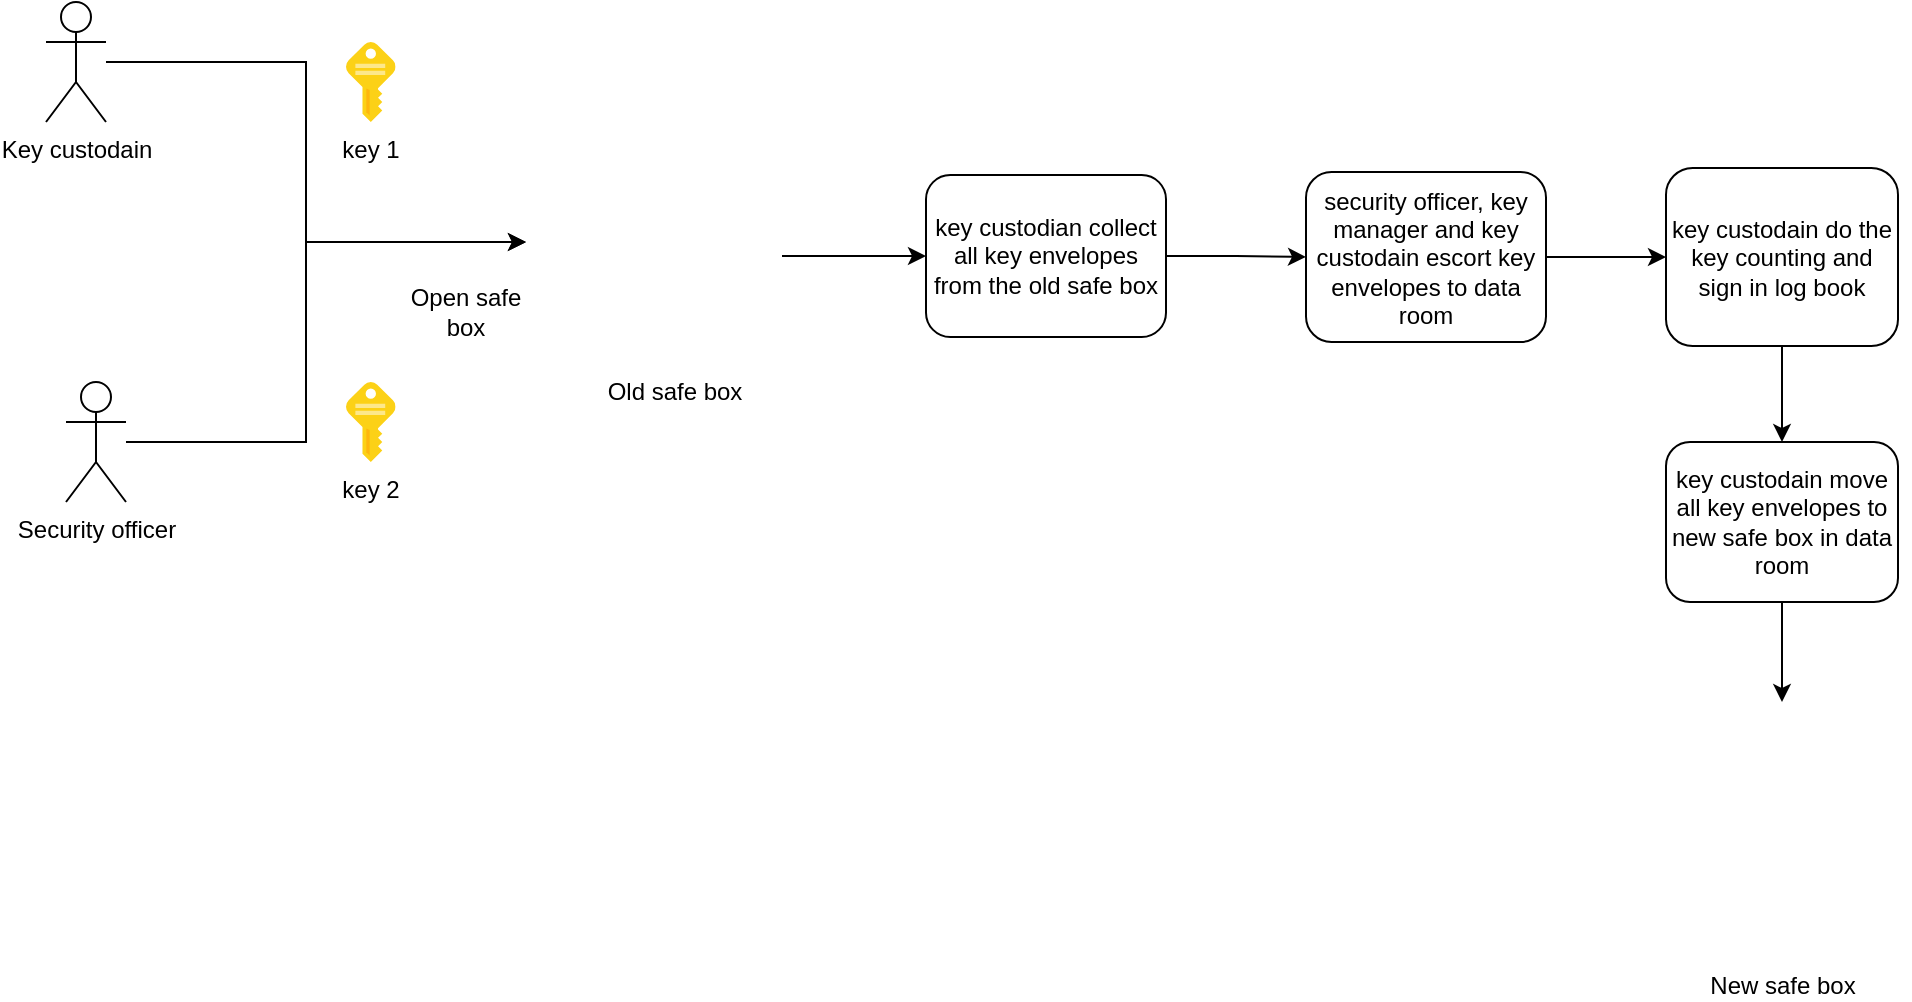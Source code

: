 <mxfile version="21.6.6" type="github">
  <diagram name="MoveKeyVaultFlow" id="aMtHDYgJqgtduURzYr6P">
    <mxGraphModel dx="1290" dy="558" grid="1" gridSize="10" guides="1" tooltips="1" connect="1" arrows="1" fold="1" page="1" pageScale="1" pageWidth="827" pageHeight="1169" math="0" shadow="0">
      <root>
        <mxCell id="0" />
        <mxCell id="1" parent="0" />
        <mxCell id="UNII_tpzUk51Md-NJ-O0-4" style="edgeStyle=orthogonalEdgeStyle;rounded=0;orthogonalLoop=1;jettySize=auto;html=1;entryX=0;entryY=0.5;entryDx=0;entryDy=0;" parent="1" source="UNII_tpzUk51Md-NJ-O0-2" edge="1">
          <mxGeometry relative="1" as="geometry">
            <mxPoint x="270" y="180" as="targetPoint" />
            <Array as="points">
              <mxPoint x="160" y="90" />
              <mxPoint x="160" y="180" />
            </Array>
          </mxGeometry>
        </mxCell>
        <mxCell id="UNII_tpzUk51Md-NJ-O0-2" value="Key custodain" style="shape=umlActor;verticalLabelPosition=bottom;verticalAlign=top;html=1;outlineConnect=0;" parent="1" vertex="1">
          <mxGeometry x="30" y="60" width="30" height="60" as="geometry" />
        </mxCell>
        <mxCell id="UNII_tpzUk51Md-NJ-O0-6" style="edgeStyle=orthogonalEdgeStyle;rounded=0;orthogonalLoop=1;jettySize=auto;html=1;entryX=0;entryY=0.5;entryDx=0;entryDy=0;" parent="1" source="UNII_tpzUk51Md-NJ-O0-3" edge="1">
          <mxGeometry relative="1" as="geometry">
            <Array as="points">
              <mxPoint x="160" y="280" />
              <mxPoint x="160" y="180" />
            </Array>
            <mxPoint x="270" y="180" as="targetPoint" />
          </mxGeometry>
        </mxCell>
        <mxCell id="UNII_tpzUk51Md-NJ-O0-3" value="Security officer" style="shape=umlActor;verticalLabelPosition=bottom;verticalAlign=top;html=1;outlineConnect=0;" parent="1" vertex="1">
          <mxGeometry x="40" y="250" width="30" height="60" as="geometry" />
        </mxCell>
        <mxCell id="_Y21deKDa9zt7beMRNQG-4" value="&lt;div&gt;key 1&lt;/div&gt;" style="image;sketch=0;aspect=fixed;html=1;points=[];align=center;fontSize=12;image=img/lib/mscae/Key.svg;" vertex="1" parent="1">
          <mxGeometry x="180" y="80" width="24.8" height="40" as="geometry" />
        </mxCell>
        <mxCell id="_Y21deKDa9zt7beMRNQG-5" value="key 2" style="image;sketch=0;aspect=fixed;html=1;points=[];align=center;fontSize=12;image=img/lib/mscae/Key.svg;" vertex="1" parent="1">
          <mxGeometry x="180" y="250" width="24.8" height="40" as="geometry" />
        </mxCell>
        <mxCell id="_Y21deKDa9zt7beMRNQG-7" value="New safe box" style="shape=image;html=1;verticalAlign=top;verticalLabelPosition=bottom;labelBackgroundColor=#ffffff;imageAspect=0;aspect=fixed;image=https://cdn0.iconfinder.com/data/icons/web-development-and-studio/512/1_lock_Box_deposit_protection_safe_safety_security-128.png" vertex="1" parent="1">
          <mxGeometry x="834" y="410" width="128" height="128" as="geometry" />
        </mxCell>
        <mxCell id="_Y21deKDa9zt7beMRNQG-18" style="edgeStyle=orthogonalEdgeStyle;rounded=0;orthogonalLoop=1;jettySize=auto;html=1;entryX=0;entryY=0.5;entryDx=0;entryDy=0;" edge="1" parent="1" source="_Y21deKDa9zt7beMRNQG-8" target="_Y21deKDa9zt7beMRNQG-17">
          <mxGeometry relative="1" as="geometry" />
        </mxCell>
        <mxCell id="_Y21deKDa9zt7beMRNQG-8" value="Old safe box" style="shape=image;html=1;verticalAlign=top;verticalLabelPosition=bottom;labelBackgroundColor=#ffffff;imageAspect=0;aspect=fixed;image=https://cdn3.iconfinder.com/data/icons/user-interface-798/32/User_interface_safety_box_safety_safe_security_money-128.png" vertex="1" parent="1">
          <mxGeometry x="290" y="133" width="108" height="108" as="geometry" />
        </mxCell>
        <mxCell id="_Y21deKDa9zt7beMRNQG-9" value="Open safe box" style="text;html=1;strokeColor=none;fillColor=none;align=center;verticalAlign=middle;whiteSpace=wrap;rounded=0;" vertex="1" parent="1">
          <mxGeometry x="210" y="200" width="60" height="30" as="geometry" />
        </mxCell>
        <mxCell id="_Y21deKDa9zt7beMRNQG-22" style="edgeStyle=orthogonalEdgeStyle;rounded=0;orthogonalLoop=1;jettySize=auto;html=1;entryX=0.5;entryY=0;entryDx=0;entryDy=0;" edge="1" parent="1" source="_Y21deKDa9zt7beMRNQG-10" target="_Y21deKDa9zt7beMRNQG-13">
          <mxGeometry relative="1" as="geometry" />
        </mxCell>
        <mxCell id="_Y21deKDa9zt7beMRNQG-10" value="key custodain do the key counting and sign in log book" style="rounded=1;whiteSpace=wrap;html=1;" vertex="1" parent="1">
          <mxGeometry x="840" y="143" width="116" height="89" as="geometry" />
        </mxCell>
        <mxCell id="_Y21deKDa9zt7beMRNQG-15" style="edgeStyle=orthogonalEdgeStyle;rounded=0;orthogonalLoop=1;jettySize=auto;html=1;" edge="1" parent="1" source="_Y21deKDa9zt7beMRNQG-13" target="_Y21deKDa9zt7beMRNQG-7">
          <mxGeometry relative="1" as="geometry" />
        </mxCell>
        <mxCell id="_Y21deKDa9zt7beMRNQG-13" value="key custodain move all key envelopes to new safe box in data room" style="rounded=1;whiteSpace=wrap;html=1;" vertex="1" parent="1">
          <mxGeometry x="840" y="280" width="116" height="80" as="geometry" />
        </mxCell>
        <mxCell id="_Y21deKDa9zt7beMRNQG-21" style="edgeStyle=orthogonalEdgeStyle;rounded=0;orthogonalLoop=1;jettySize=auto;html=1;" edge="1" parent="1" source="_Y21deKDa9zt7beMRNQG-16" target="_Y21deKDa9zt7beMRNQG-10">
          <mxGeometry relative="1" as="geometry" />
        </mxCell>
        <mxCell id="_Y21deKDa9zt7beMRNQG-16" value="security officer, key manager and key custodain escort key envelopes to data room" style="rounded=1;whiteSpace=wrap;html=1;" vertex="1" parent="1">
          <mxGeometry x="660" y="145" width="120" height="85" as="geometry" />
        </mxCell>
        <mxCell id="_Y21deKDa9zt7beMRNQG-20" style="edgeStyle=orthogonalEdgeStyle;rounded=0;orthogonalLoop=1;jettySize=auto;html=1;entryX=0;entryY=0.5;entryDx=0;entryDy=0;" edge="1" parent="1" source="_Y21deKDa9zt7beMRNQG-17" target="_Y21deKDa9zt7beMRNQG-16">
          <mxGeometry relative="1" as="geometry" />
        </mxCell>
        <mxCell id="_Y21deKDa9zt7beMRNQG-17" value="key custodian collect all key envelopes from the old safe box" style="rounded=1;whiteSpace=wrap;html=1;" vertex="1" parent="1">
          <mxGeometry x="470" y="146.5" width="120" height="81" as="geometry" />
        </mxCell>
      </root>
    </mxGraphModel>
  </diagram>
</mxfile>

